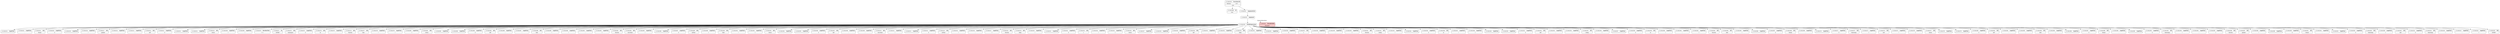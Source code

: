 digraph ast {
node [shape=none];
1313843023 [label=<<TABLE border='1' cellspacing='0' cellpadding='10' style='rounded' ><TR><TD border='0'>1313843023</TD><TD border='0'><B>LegalChar</B></TD></TR><HR/><TR><TD border='0' cellpadding='5' colspan='2'></TD></TR></TABLE>>];
1313843022 [label=<<TABLE border='1' cellspacing='0' cellpadding='10' style='rounded' ><TR><TD border='0'>1313843022</TD><TD border='0'><B>LegalChar</B></TD></TR><HR/><TR><TD border='0' cellpadding='5' colspan='2'>,</TD></TR></TABLE>>];
1313843021 [label=<<TABLE border='1' cellspacing='0' cellpadding='10' style='rounded' ><TR><TD border='0'>1313843021</TD><TD border='0'><B>EId</B></TD></TR><HR/><TR><TD border='0' cellpadding='5' colspan='2'>format</TD></TR></TABLE>>];
1313843020 [label=<<TABLE border='1' cellspacing='0' cellpadding='10' style='rounded' ><TR><TD border='0'>1313843020</TD><TD border='0'><B>LegalChar</B></TD></TR><HR/><TR><TD border='0' cellpadding='5' colspan='2'>$</TD></TR></TABLE>>];
1313843019 [label=<<TABLE border='1' cellspacing='0' cellpadding='10' style='rounded' ><TR><TD border='0'>1313843019</TD><TD border='0'><B>LegalChar</B></TD></TR><HR/><TR><TD border='0' cellpadding='5' colspan='2'></TD></TR></TABLE>>];
1313843018 [label=<<TABLE border='1' cellspacing='0' cellpadding='10' style='rounded' ><TR><TD border='0'>1313843018</TD><TD border='0'><B>LegalChar</B></TD></TR><HR/><TR><TD border='0' cellpadding='5' colspan='2'>(</TD></TR></TABLE>>];
1313843017 [label=<<TABLE border='1' cellspacing='0' cellpadding='10' style='rounded' ><TR><TD border='0'>1313843017</TD><TD border='0'><B>EId</B></TD></TR><HR/><TR><TD border='0' cellpadding='5' colspan='2'>gmdate</TD></TR></TABLE>>];
1313843016 [label=<<TABLE border='1' cellspacing='0' cellpadding='10' style='rounded' ><TR><TD border='0'>1313843016</TD><TD border='0'><B>LegalChar</B></TD></TR><HR/><TR><TD border='0' cellpadding='5' colspan='2'>:</TD></TR></TABLE>>];
1313843015 [label=<<TABLE border='1' cellspacing='0' cellpadding='10' style='rounded' ><TR><TD border='0'>1313843015</TD><TD border='0'><B>LegalChar</B></TD></TR><HR/><TR><TD border='0' cellpadding='5' colspan='2'>:</TD></TR></TABLE>>];
1313843014 [label=<<TABLE border='1' cellspacing='0' cellpadding='10' style='rounded' ><TR><TD border='0'>1313843014</TD><TD border='0'><B>EId</B></TD></TR><HR/><TR><TD border='0' cellpadding='5' colspan='2'>self</TD></TR></TABLE>>];
1313843013 [label=<<TABLE border='1' cellspacing='0' cellpadding='10' style='rounded' ><TR><TD border='0'>1313843013</TD><TD border='0'><B>LegalChar</B></TD></TR><HR/><TR><TD border='0' cellpadding='5' colspan='2'>$</TD></TR></TABLE>>];
1313843012 [label=<<TABLE border='1' cellspacing='0' cellpadding='10' style='rounded' ><TR><TD border='0'>1313843012</TD><TD border='0'><B>LegalChar</B></TD></TR><HR/><TR><TD border='0' cellpadding='5' colspan='2'></TD></TR></TABLE>>];
1313843011 [label=<<TABLE border='1' cellspacing='0' cellpadding='10' style='rounded' ><TR><TD border='0'>1313843011</TD><TD border='0'><B>LegalChar</B></TD></TR><HR/><TR><TD border='0' cellpadding='5' colspan='2'></TD></TR></TABLE>>];
1313843010 [label=<<TABLE border='1' cellspacing='0' cellpadding='10' style='rounded' ><TR><TD border='0'>1313843010</TD><TD border='0'><B>EId</B></TD></TR><HR/><TR><TD border='0' cellpadding='5' colspan='2'>return</TD></TR></TABLE>>];
1313843009 [label=<<TABLE border='1' cellspacing='0' cellpadding='10' style='rounded' ><TR><TD border='0'>1313843009</TD><TD border='0'><B>LegalChar</B></TD></TR><HR/><TR><TD border='0' cellpadding='5' colspan='2'>{</TD></TR></TABLE>>];
1313843008 [label=<<TABLE border='1' cellspacing='0' cellpadding='10' style='rounded' ><TR><TD border='0'>1313843008</TD><TD border='0'><B>LegalChar</B></TD></TR><HR/><TR><TD border='0' cellpadding='5' colspan='2'>)</TD></TR></TABLE>>];
1313843033 [label=<<TABLE border='1' cellspacing='0' cellpadding='10' style='rounded' ><TR><TD border='0'>1313843033</TD><TD border='0'><B>FunctionCall</B></TD></TR><HR/><TR><TD border='0' cellpadding='5'>Patterns</TD><TD border='0' cellpadding='5'>[27]</TD></TR><HR/><TR><TD border='0' cellpadding='5' colspan='2'>eval</TD></TR></TABLE>>];
1313843033 -> 1313842869 [weight=2];
1313843033 -> 1313843031 [weight=2];
1313843032 [label=<<TABLE border='1' cellspacing='0' cellpadding='10' style='rounded' ><TR><TD border='0'>1313843032</TD><TD border='0'><B>Argument</B></TD></TR></TABLE>>];
1313843032 -> 1313843030 [weight=2];
1313843032 -> 1313843041 [style=dotted,label=DynamicResolution];
1313843031 [label=<<TABLE border='1' cellspacing='0' cellpadding='10' style='rounded' ><TR><TD border='0'>1313843031</TD><TD border='0'><B>ArgumentList</B></TD></TR></TABLE>>];
1313843031 -> 1313843032 [weight=2];
1313843030 [label=<<TABLE border='1' cellspacing='0' cellpadding='10' style='rounded' ><TR><TD border='0'>1313843030</TD><TD border='0'><B>PostfixExpression</B></TD></TR></TABLE>>];
1313843030 -> 1313842870 [weight=2];
1313843030 -> 1313842871 [weight=2];
1313843030 -> 1313842872 [weight=2];
1313843030 -> 1313842873 [weight=2];
1313843030 -> 1313842874 [weight=2];
1313843030 -> 1313842875 [weight=2];
1313843030 -> 1313842876 [weight=2];
1313843030 -> 1313842877 [weight=2];
1313843030 -> 1313842878 [weight=2];
1313843030 -> 1313842879 [weight=2];
1313843030 -> 1313842880 [weight=2];
1313843030 -> 1313842881 [weight=2];
1313843030 -> 1313842882 [weight=2];
1313843030 -> 1313842883 [weight=2];
1313843030 -> 1313842884 [weight=2];
1313843030 -> 1313842885 [weight=2];
1313843030 -> 1313842886 [weight=2];
1313843030 -> 1313842887 [weight=2];
1313843030 -> 1313842888 [weight=2];
1313843030 -> 1313842889 [weight=2];
1313843030 -> 1313842890 [weight=2];
1313843030 -> 1313842891 [weight=2];
1313843030 -> 1313842892 [weight=2];
1313843030 -> 1313842893 [weight=2];
1313843030 -> 1313842894 [weight=2];
1313843030 -> 1313842895 [weight=2];
1313843030 -> 1313842896 [weight=2];
1313843030 -> 1313842897 [weight=2];
1313843030 -> 1313842898 [weight=2];
1313843030 -> 1313842899 [weight=2];
1313843030 -> 1313842900 [weight=2];
1313843030 -> 1313842901 [weight=2];
1313843030 -> 1313842902 [weight=2];
1313843030 -> 1313842903 [weight=2];
1313843030 -> 1313842904 [weight=2];
1313843030 -> 1313842905 [weight=2];
1313843030 -> 1313842906 [weight=2];
1313843030 -> 1313842907 [weight=2];
1313843030 -> 1313842908 [weight=2];
1313843030 -> 1313842909 [weight=2];
1313843030 -> 1313842910 [weight=2];
1313843030 -> 1313842911 [weight=2];
1313843030 -> 1313842912 [weight=2];
1313843030 -> 1313842913 [weight=2];
1313843030 -> 1313842914 [weight=2];
1313843030 -> 1313842915 [weight=2];
1313843030 -> 1313842916 [weight=2];
1313843030 -> 1313842917 [weight=2];
1313843030 -> 1313842918 [weight=2];
1313843030 -> 1313842919 [weight=2];
1313843030 -> 1313842920 [weight=2];
1313843030 -> 1313842921 [weight=2];
1313843030 -> 1313842922 [weight=2];
1313843030 -> 1313842923 [weight=2];
1313843030 -> 1313842924 [weight=2];
1313843030 -> 1313842925 [weight=2];
1313843030 -> 1313842926 [weight=2];
1313843030 -> 1313842927 [weight=2];
1313843030 -> 1313842928 [weight=2];
1313843030 -> 1313842929 [weight=2];
1313843030 -> 1313842930 [weight=2];
1313843030 -> 1313842931 [weight=2];
1313843030 -> 1313842932 [weight=2];
1313843030 -> 1313842933 [weight=2];
1313843030 -> 1313842934 [weight=2];
1313843030 -> 1313842935 [weight=2];
1313843030 -> 1313842936 [weight=2];
1313843030 -> 1313842937 [weight=2];
1313843030 -> 1313842938 [weight=2];
1313843030 -> 1313842939 [weight=2];
1313843030 -> 1313842940 [weight=2];
1313843030 -> 1313842941 [weight=2];
1313843030 -> 1313842942 [weight=2];
1313843030 -> 1313842943 [weight=2];
1313843030 -> 1313842944 [weight=2];
1313843030 -> 1313842945 [weight=2];
1313843030 -> 1313842946 [weight=2];
1313843030 -> 1313842947 [weight=2];
1313843030 -> 1313842948 [weight=2];
1313843030 -> 1313842949 [weight=2];
1313843030 -> 1313842950 [weight=2];
1313843030 -> 1313842951 [weight=2];
1313843030 -> 1313842952 [weight=2];
1313843030 -> 1313842953 [weight=2];
1313843030 -> 1313842954 [weight=2];
1313843030 -> 1313842955 [weight=2];
1313843030 -> 1313842956 [weight=2];
1313843030 -> 1313842957 [weight=2];
1313843030 -> 1313842958 [weight=2];
1313843030 -> 1313842959 [weight=2];
1313843030 -> 1313842960 [weight=2];
1313843030 -> 1313842961 [weight=2];
1313843030 -> 1313842962 [weight=2];
1313843030 -> 1313842963 [weight=2];
1313843030 -> 1313842964 [weight=2];
1313843030 -> 1313842965 [weight=2];
1313843030 -> 1313842966 [weight=2];
1313843030 -> 1313842967 [weight=2];
1313843030 -> 1313842968 [weight=2];
1313843030 -> 1313842969 [weight=2];
1313843030 -> 1313842970 [weight=2];
1313843030 -> 1313842971 [weight=2];
1313843030 -> 1313842972 [weight=2];
1313843030 -> 1313842973 [weight=2];
1313843030 -> 1313842974 [weight=2];
1313843030 -> 1313842975 [weight=2];
1313843030 -> 1313842976 [weight=2];
1313843030 -> 1313842977 [weight=2];
1313843030 -> 1313842978 [weight=2];
1313843030 -> 1313842979 [weight=2];
1313843030 -> 1313842980 [weight=2];
1313843030 -> 1313842981 [weight=2];
1313843030 -> 1313842982 [weight=2];
1313843030 -> 1313842983 [weight=2];
1313843030 -> 1313842984 [weight=2];
1313843030 -> 1313842985 [weight=2];
1313843030 -> 1313842986 [weight=2];
1313843030 -> 1313842987 [weight=2];
1313843030 -> 1313842988 [weight=2];
1313843030 -> 1313842989 [weight=2];
1313843030 -> 1313842990 [weight=2];
1313843030 -> 1313842991 [weight=2];
1313843030 -> 1313842992 [weight=2];
1313843030 -> 1313842993 [weight=2];
1313843030 -> 1313842994 [weight=2];
1313843030 -> 1313842995 [weight=2];
1313843030 -> 1313842996 [weight=2];
1313843030 -> 1313842997 [weight=2];
1313843030 -> 1313842998 [weight=2];
1313843030 -> 1313842999 [weight=2];
1313843030 -> 1313843000 [weight=2];
1313843030 -> 1313843001 [weight=2];
1313843030 -> 1313843002 [weight=2];
1313843030 -> 1313843003 [weight=2];
1313843030 -> 1313843004 [weight=2];
1313843030 -> 1313843005 [weight=2];
1313843030 -> 1313843006 [weight=2];
1313843030 -> 1313843007 [weight=2];
1313843030 -> 1313843008 [weight=2];
1313843030 -> 1313843009 [weight=2];
1313843030 -> 1313843010 [weight=2];
1313843030 -> 1313843011 [weight=2];
1313843030 -> 1313843012 [weight=2];
1313843030 -> 1313843013 [weight=2];
1313843030 -> 1313843014 [weight=2];
1313843030 -> 1313843015 [weight=2];
1313843030 -> 1313843016 [weight=2];
1313843030 -> 1313843017 [weight=2];
1313843030 -> 1313843018 [weight=2];
1313843030 -> 1313843019 [weight=2];
1313843030 -> 1313843020 [weight=2];
1313843030 -> 1313843021 [weight=2];
1313843030 -> 1313843022 [weight=2];
1313843030 -> 1313843023 [weight=2];
1313843030 -> 1313843024 [weight=2];
1313843030 -> 1313843025 [weight=2];
1313843030 -> 1313843026 [weight=2];
1313843030 -> 1313843027 [weight=2];
1313843030 -> 1313843028 [weight=2];
1313843030 -> 1313843029 [weight=2];
1313843029 [label=<<TABLE border='1' cellspacing='0' cellpadding='10' style='rounded' ><TR><TD border='0'>1313843029</TD><TD border='0'><B>EId</B></TD></TR><HR/><TR><TD border='0' cellpadding='5' colspan='2'>EOPHP</TD></TR></TABLE>>];
1313843028 [label=<<TABLE border='1' cellspacing='0' cellpadding='10' style='rounded' ><TR><TD border='0'>1313843028</TD><TD border='0'><B>LegalChar</B></TD></TR><HR/><TR><TD border='0' cellpadding='5' colspan='2'>}</TD></TR></TABLE>>];
1313843027 [label=<<TABLE border='1' cellspacing='0' cellpadding='10' style='rounded' ><TR><TD border='0'>1313843027</TD><TD border='0'><B>LegalChar</B></TD></TR><HR/><TR><TD border='0' cellpadding='5' colspan='2'>;</TD></TR></TABLE>>];
1313843026 [label=<<TABLE border='1' cellspacing='0' cellpadding='10' style='rounded' ><TR><TD border='0'>1313843026</TD><TD border='0'><B>LegalChar</B></TD></TR><HR/><TR><TD border='0' cellpadding='5' colspan='2'>)</TD></TR></TABLE>>];
1313843025 [label=<<TABLE border='1' cellspacing='0' cellpadding='10' style='rounded' ><TR><TD border='0'>1313843025</TD><TD border='0'><B>EId</B></TD></TR><HR/><TR><TD border='0' cellpadding='5' colspan='2'>timestamp</TD></TR></TABLE>>];
1313843024 [label=<<TABLE border='1' cellspacing='0' cellpadding='10' style='rounded' ><TR><TD border='0'>1313843024</TD><TD border='0'><B>LegalChar</B></TD></TR><HR/><TR><TD border='0' cellpadding='5' colspan='2'>$</TD></TR></TABLE>>];
1313843041 [label=<<TABLE border='1' cellspacing='0' cellpadding='10' style='rounded' bgcolor='#FFCCCC' ><TR><TD border='0'>1313843041</TD><TD border='0'><B>DecodeFailed</B></TD></TR><HR/><TR><TD border='0' cellpadding='5' colspan='2'>NoLiteral</TD></TR></TABLE>>];
1313842959 [label=<<TABLE border='1' cellspacing='0' cellpadding='10' style='rounded' ><TR><TD border='0'>1313842959</TD><TD border='0'><B>EId</B></TD></TR><HR/><TR><TD border='0' cellpadding='5' colspan='2'>us</TD></TR></TABLE>>];
1313842958 [label=<<TABLE border='1' cellspacing='0' cellpadding='10' style='rounded' ><TR><TD border='0'>1313842958</TD><TD border='0'><B>LegalChar</B></TD></TR><HR/><TR><TD border='0' cellpadding='5' colspan='2'>$</TD></TR></TABLE>>];
1313842957 [label=<<TABLE border='1' cellspacing='0' cellpadding='10' style='rounded' ><TR><TD border='0'>1313842957</TD><TD border='0'><B>LegalChar</B></TD></TR><HR/><TR><TD border='0' cellpadding='5' colspan='2'></TD></TR></TABLE>>];
1313842956 [label=<<TABLE border='1' cellspacing='0' cellpadding='10' style='rounded' ><TR><TD border='0'>1313842956</TD><TD border='0'><B>LegalChar</B></TD></TR><HR/><TR><TD border='0' cellpadding='5' colspan='2'>(</TD></TR></TABLE>>];
1313842955 [label=<<TABLE border='1' cellspacing='0' cellpadding='10' style='rounded' ><TR><TD border='0'>1313842955</TD><TD border='0'><B>EId</B></TD></TR><HR/><TR><TD border='0' cellpadding='5' colspan='2'>usleep</TD></TR></TABLE>>];
1313842954 [label=<<TABLE border='1' cellspacing='0' cellpadding='10' style='rounded' ><TR><TD border='0'>1313842954</TD><TD border='0'><B>LegalChar</B></TD></TR><HR/><TR><TD border='0' cellpadding='5' colspan='2'>:</TD></TR></TABLE>>];
1313842953 [label=<<TABLE border='1' cellspacing='0' cellpadding='10' style='rounded' ><TR><TD border='0'>1313842953</TD><TD border='0'><B>LegalChar</B></TD></TR><HR/><TR><TD border='0' cellpadding='5' colspan='2'>:</TD></TR></TABLE>>];
1313842952 [label=<<TABLE border='1' cellspacing='0' cellpadding='10' style='rounded' ><TR><TD border='0'>1313842952</TD><TD border='0'><B>EId</B></TD></TR><HR/><TR><TD border='0' cellpadding='5' colspan='2'>self</TD></TR></TABLE>>];
1313842951 [label=<<TABLE border='1' cellspacing='0' cellpadding='10' style='rounded' ><TR><TD border='0'>1313842951</TD><TD border='0'><B>LegalChar</B></TD></TR><HR/><TR><TD border='0' cellpadding='5' colspan='2'>$</TD></TR></TABLE>>];
1313842950 [label=<<TABLE border='1' cellspacing='0' cellpadding='10' style='rounded' ><TR><TD border='0'>1313842950</TD><TD border='0'><B>LegalChar</B></TD></TR><HR/><TR><TD border='0' cellpadding='5' colspan='2'></TD></TR></TABLE>>];
1313842949 [label=<<TABLE border='1' cellspacing='0' cellpadding='10' style='rounded' ><TR><TD border='0'>1313842949</TD><TD border='0'><B>LegalChar</B></TD></TR><HR/><TR><TD border='0' cellpadding='5' colspan='2'></TD></TR></TABLE>>];
1313842948 [label=<<TABLE border='1' cellspacing='0' cellpadding='10' style='rounded' ><TR><TD border='0'>1313842948</TD><TD border='0'><B>LegalChar</B></TD></TR><HR/><TR><TD border='0' cellpadding='5' colspan='2'>{</TD></TR></TABLE>>];
1313842947 [label=<<TABLE border='1' cellspacing='0' cellpadding='10' style='rounded' ><TR><TD border='0'>1313842947</TD><TD border='0'><B>LegalChar</B></TD></TR><HR/><TR><TD border='0' cellpadding='5' colspan='2'>)</TD></TR></TABLE>>];
1313842946 [label=<<TABLE border='1' cellspacing='0' cellpadding='10' style='rounded' ><TR><TD border='0'>1313842946</TD><TD border='0'><B>EId</B></TD></TR><HR/><TR><TD border='0' cellpadding='5' colspan='2'>us</TD></TR></TABLE>>];
1313842945 [label=<<TABLE border='1' cellspacing='0' cellpadding='10' style='rounded' ><TR><TD border='0'>1313842945</TD><TD border='0'><B>LegalChar</B></TD></TR><HR/><TR><TD border='0' cellpadding='5' colspan='2'>$</TD></TR></TABLE>>];
1313842944 [label=<<TABLE border='1' cellspacing='0' cellpadding='10' style='rounded' ><TR><TD border='0'>1313842944</TD><TD border='0'><B>LegalChar</B></TD></TR><HR/><TR><TD border='0' cellpadding='5' colspan='2'></TD></TR></TABLE>>];
1313842975 [label=<<TABLE border='1' cellspacing='0' cellpadding='10' style='rounded' ><TR><TD border='0'>1313842975</TD><TD border='0'><B>LegalChar</B></TD></TR><HR/><TR><TD border='0' cellpadding='5' colspan='2'>)</TD></TR></TABLE>>];
1313842974 [label=<<TABLE border='1' cellspacing='0' cellpadding='10' style='rounded' ><TR><TD border='0'>1313842974</TD><TD border='0'><B>EId</B></TD></TR><HR/><TR><TD border='0' cellpadding='5' colspan='2'>null</TD></TR></TABLE>>];
1313842973 [label=<<TABLE border='1' cellspacing='0' cellpadding='10' style='rounded' ><TR><TD border='0'>1313842973</TD><TD border='0'><B>LegalChar</B></TD></TR><HR/><TR><TD border='0' cellpadding='5' colspan='2'>=</TD></TR></TABLE>>];
1313842972 [label=<<TABLE border='1' cellspacing='0' cellpadding='10' style='rounded' ><TR><TD border='0'>1313842972</TD><TD border='0'><B>EId</B></TD></TR><HR/><TR><TD border='0' cellpadding='5' colspan='2'>timestamp</TD></TR></TABLE>>];
1313842971 [label=<<TABLE border='1' cellspacing='0' cellpadding='10' style='rounded' ><TR><TD border='0'>1313842971</TD><TD border='0'><B>LegalChar</B></TD></TR><HR/><TR><TD border='0' cellpadding='5' colspan='2'>$</TD></TR></TABLE>>];
1313842970 [label=<<TABLE border='1' cellspacing='0' cellpadding='10' style='rounded' ><TR><TD border='0'>1313842970</TD><TD border='0'><B>LegalChar</B></TD></TR><HR/><TR><TD border='0' cellpadding='5' colspan='2'></TD></TR></TABLE>>];
1313842969 [label=<<TABLE border='1' cellspacing='0' cellpadding='10' style='rounded' ><TR><TD border='0'>1313842969</TD><TD border='0'><B>LegalChar</B></TD></TR><HR/><TR><TD border='0' cellpadding='5' colspan='2'>,</TD></TR></TABLE>>];
1313842968 [label=<<TABLE border='1' cellspacing='0' cellpadding='10' style='rounded' ><TR><TD border='0'>1313842968</TD><TD border='0'><B>EId</B></TD></TR><HR/><TR><TD border='0' cellpadding='5' colspan='2'>format</TD></TR></TABLE>>];
1313842967 [label=<<TABLE border='1' cellspacing='0' cellpadding='10' style='rounded' ><TR><TD border='0'>1313842967</TD><TD border='0'><B>LegalChar</B></TD></TR><HR/><TR><TD border='0' cellpadding='5' colspan='2'>$</TD></TR></TABLE>>];
1313842966 [label=<<TABLE border='1' cellspacing='0' cellpadding='10' style='rounded' ><TR><TD border='0'>1313842966</TD><TD border='0'><B>LegalChar</B></TD></TR><HR/><TR><TD border='0' cellpadding='5' colspan='2'></TD></TR></TABLE>>];
1313842965 [label=<<TABLE border='1' cellspacing='0' cellpadding='10' style='rounded' ><TR><TD border='0'>1313842965</TD><TD border='0'><B>LegalChar</B></TD></TR><HR/><TR><TD border='0' cellpadding='5' colspan='2'>(</TD></TR></TABLE>>];
1313842964 [label=<<TABLE border='1' cellspacing='0' cellpadding='10' style='rounded' ><TR><TD border='0'>1313842964</TD><TD border='0'><B>EId</B></TD></TR><HR/><TR><TD border='0' cellpadding='5' colspan='2'>date</TD></TR></TABLE>>];
1313842963 [label=<<TABLE border='1' cellspacing='0' cellpadding='10' style='rounded' ><TR><TD border='0'>1313842963</TD><TD border='0'><B>EId</B></TD></TR><HR/><TR><TD border='0' cellpadding='5' colspan='2'>function</TD></TR></TABLE>>];
1313842962 [label=<<TABLE border='1' cellspacing='0' cellpadding='10' style='rounded' ><TR><TD border='0'>1313842962</TD><TD border='0'><B>LegalChar</B></TD></TR><HR/><TR><TD border='0' cellpadding='5' colspan='2'>}</TD></TR></TABLE>>];
1313842961 [label=<<TABLE border='1' cellspacing='0' cellpadding='10' style='rounded' ><TR><TD border='0'>1313842961</TD><TD border='0'><B>LegalChar</B></TD></TR><HR/><TR><TD border='0' cellpadding='5' colspan='2'>;</TD></TR></TABLE>>];
1313842960 [label=<<TABLE border='1' cellspacing='0' cellpadding='10' style='rounded' ><TR><TD border='0'>1313842960</TD><TD border='0'><B>LegalChar</B></TD></TR><HR/><TR><TD border='0' cellpadding='5' colspan='2'>)</TD></TR></TABLE>>];
1313842991 [label=<<TABLE border='1' cellspacing='0' cellpadding='10' style='rounded' ><TR><TD border='0'>1313842991</TD><TD border='0'><B>LegalChar</B></TD></TR><HR/><TR><TD border='0' cellpadding='5' colspan='2'>$</TD></TR></TABLE>>];
1313842990 [label=<<TABLE border='1' cellspacing='0' cellpadding='10' style='rounded' ><TR><TD border='0'>1313842990</TD><TD border='0'><B>LegalChar</B></TD></TR><HR/><TR><TD border='0' cellpadding='5' colspan='2'></TD></TR></TABLE>>];
1313842989 [label=<<TABLE border='1' cellspacing='0' cellpadding='10' style='rounded' ><TR><TD border='0'>1313842989</TD><TD border='0'><B>LegalChar</B></TD></TR><HR/><TR><TD border='0' cellpadding='5' colspan='2'>,</TD></TR></TABLE>>];
1313842988 [label=<<TABLE border='1' cellspacing='0' cellpadding='10' style='rounded' ><TR><TD border='0'>1313842988</TD><TD border='0'><B>EId</B></TD></TR><HR/><TR><TD border='0' cellpadding='5' colspan='2'>format</TD></TR></TABLE>>];
1313842987 [label=<<TABLE border='1' cellspacing='0' cellpadding='10' style='rounded' ><TR><TD border='0'>1313842987</TD><TD border='0'><B>LegalChar</B></TD></TR><HR/><TR><TD border='0' cellpadding='5' colspan='2'>$</TD></TR></TABLE>>];
1313842986 [label=<<TABLE border='1' cellspacing='0' cellpadding='10' style='rounded' ><TR><TD border='0'>1313842986</TD><TD border='0'><B>LegalChar</B></TD></TR><HR/><TR><TD border='0' cellpadding='5' colspan='2'></TD></TR></TABLE>>];
1313842985 [label=<<TABLE border='1' cellspacing='0' cellpadding='10' style='rounded' ><TR><TD border='0'>1313842985</TD><TD border='0'><B>LegalChar</B></TD></TR><HR/><TR><TD border='0' cellpadding='5' colspan='2'>(</TD></TR></TABLE>>];
1313842984 [label=<<TABLE border='1' cellspacing='0' cellpadding='10' style='rounded' ><TR><TD border='0'>1313842984</TD><TD border='0'><B>EId</B></TD></TR><HR/><TR><TD border='0' cellpadding='5' colspan='2'>date</TD></TR></TABLE>>];
1313842983 [label=<<TABLE border='1' cellspacing='0' cellpadding='10' style='rounded' ><TR><TD border='0'>1313842983</TD><TD border='0'><B>LegalChar</B></TD></TR><HR/><TR><TD border='0' cellpadding='5' colspan='2'>:</TD></TR></TABLE>>];
1313842982 [label=<<TABLE border='1' cellspacing='0' cellpadding='10' style='rounded' ><TR><TD border='0'>1313842982</TD><TD border='0'><B>LegalChar</B></TD></TR><HR/><TR><TD border='0' cellpadding='5' colspan='2'>:</TD></TR></TABLE>>];
1313842981 [label=<<TABLE border='1' cellspacing='0' cellpadding='10' style='rounded' ><TR><TD border='0'>1313842981</TD><TD border='0'><B>EId</B></TD></TR><HR/><TR><TD border='0' cellpadding='5' colspan='2'>self</TD></TR></TABLE>>];
1313842980 [label=<<TABLE border='1' cellspacing='0' cellpadding='10' style='rounded' ><TR><TD border='0'>1313842980</TD><TD border='0'><B>LegalChar</B></TD></TR><HR/><TR><TD border='0' cellpadding='5' colspan='2'>$</TD></TR></TABLE>>];
1313842979 [label=<<TABLE border='1' cellspacing='0' cellpadding='10' style='rounded' ><TR><TD border='0'>1313842979</TD><TD border='0'><B>LegalChar</B></TD></TR><HR/><TR><TD border='0' cellpadding='5' colspan='2'></TD></TR></TABLE>>];
1313842978 [label=<<TABLE border='1' cellspacing='0' cellpadding='10' style='rounded' ><TR><TD border='0'>1313842978</TD><TD border='0'><B>LegalChar</B></TD></TR><HR/><TR><TD border='0' cellpadding='5' colspan='2'></TD></TR></TABLE>>];
1313842977 [label=<<TABLE border='1' cellspacing='0' cellpadding='10' style='rounded' ><TR><TD border='0'>1313842977</TD><TD border='0'><B>EId</B></TD></TR><HR/><TR><TD border='0' cellpadding='5' colspan='2'>return</TD></TR></TABLE>>];
1313842976 [label=<<TABLE border='1' cellspacing='0' cellpadding='10' style='rounded' ><TR><TD border='0'>1313842976</TD><TD border='0'><B>LegalChar</B></TD></TR><HR/><TR><TD border='0' cellpadding='5' colspan='2'>{</TD></TR></TABLE>>];
1313843007 [label=<<TABLE border='1' cellspacing='0' cellpadding='10' style='rounded' ><TR><TD border='0'>1313843007</TD><TD border='0'><B>EId</B></TD></TR><HR/><TR><TD border='0' cellpadding='5' colspan='2'>null</TD></TR></TABLE>>];
1313843006 [label=<<TABLE border='1' cellspacing='0' cellpadding='10' style='rounded' ><TR><TD border='0'>1313843006</TD><TD border='0'><B>LegalChar</B></TD></TR><HR/><TR><TD border='0' cellpadding='5' colspan='2'>=</TD></TR></TABLE>>];
1313843005 [label=<<TABLE border='1' cellspacing='0' cellpadding='10' style='rounded' ><TR><TD border='0'>1313843005</TD><TD border='0'><B>EId</B></TD></TR><HR/><TR><TD border='0' cellpadding='5' colspan='2'>timestamp</TD></TR></TABLE>>];
1313843004 [label=<<TABLE border='1' cellspacing='0' cellpadding='10' style='rounded' ><TR><TD border='0'>1313843004</TD><TD border='0'><B>LegalChar</B></TD></TR><HR/><TR><TD border='0' cellpadding='5' colspan='2'>$</TD></TR></TABLE>>];
1313843003 [label=<<TABLE border='1' cellspacing='0' cellpadding='10' style='rounded' ><TR><TD border='0'>1313843003</TD><TD border='0'><B>LegalChar</B></TD></TR><HR/><TR><TD border='0' cellpadding='5' colspan='2'></TD></TR></TABLE>>];
1313843002 [label=<<TABLE border='1' cellspacing='0' cellpadding='10' style='rounded' ><TR><TD border='0'>1313843002</TD><TD border='0'><B>LegalChar</B></TD></TR><HR/><TR><TD border='0' cellpadding='5' colspan='2'>,</TD></TR></TABLE>>];
1313843001 [label=<<TABLE border='1' cellspacing='0' cellpadding='10' style='rounded' ><TR><TD border='0'>1313843001</TD><TD border='0'><B>EId</B></TD></TR><HR/><TR><TD border='0' cellpadding='5' colspan='2'>format</TD></TR></TABLE>>];
1313843000 [label=<<TABLE border='1' cellspacing='0' cellpadding='10' style='rounded' ><TR><TD border='0'>1313843000</TD><TD border='0'><B>LegalChar</B></TD></TR><HR/><TR><TD border='0' cellpadding='5' colspan='2'>$</TD></TR></TABLE>>];
1313842999 [label=<<TABLE border='1' cellspacing='0' cellpadding='10' style='rounded' ><TR><TD border='0'>1313842999</TD><TD border='0'><B>LegalChar</B></TD></TR><HR/><TR><TD border='0' cellpadding='5' colspan='2'></TD></TR></TABLE>>];
1313842998 [label=<<TABLE border='1' cellspacing='0' cellpadding='10' style='rounded' ><TR><TD border='0'>1313842998</TD><TD border='0'><B>LegalChar</B></TD></TR><HR/><TR><TD border='0' cellpadding='5' colspan='2'>(</TD></TR></TABLE>>];
1313842997 [label=<<TABLE border='1' cellspacing='0' cellpadding='10' style='rounded' ><TR><TD border='0'>1313842997</TD><TD border='0'><B>EId</B></TD></TR><HR/><TR><TD border='0' cellpadding='5' colspan='2'>gmdate</TD></TR></TABLE>>];
1313842996 [label=<<TABLE border='1' cellspacing='0' cellpadding='10' style='rounded' ><TR><TD border='0'>1313842996</TD><TD border='0'><B>EId</B></TD></TR><HR/><TR><TD border='0' cellpadding='5' colspan='2'>function</TD></TR></TABLE>>];
1313842995 [label=<<TABLE border='1' cellspacing='0' cellpadding='10' style='rounded' ><TR><TD border='0'>1313842995</TD><TD border='0'><B>LegalChar</B></TD></TR><HR/><TR><TD border='0' cellpadding='5' colspan='2'>}</TD></TR></TABLE>>];
1313842994 [label=<<TABLE border='1' cellspacing='0' cellpadding='10' style='rounded' ><TR><TD border='0'>1313842994</TD><TD border='0'><B>LegalChar</B></TD></TR><HR/><TR><TD border='0' cellpadding='5' colspan='2'>;</TD></TR></TABLE>>];
1313842993 [label=<<TABLE border='1' cellspacing='0' cellpadding='10' style='rounded' ><TR><TD border='0'>1313842993</TD><TD border='0'><B>LegalChar</B></TD></TR><HR/><TR><TD border='0' cellpadding='5' colspan='2'>)</TD></TR></TABLE>>];
1313842992 [label=<<TABLE border='1' cellspacing='0' cellpadding='10' style='rounded' ><TR><TD border='0'>1313842992</TD><TD border='0'><B>EId</B></TD></TR><HR/><TR><TD border='0' cellpadding='5' colspan='2'>timestamp</TD></TR></TABLE>>];
1313842895 [label=<<TABLE border='1' cellspacing='0' cellpadding='10' style='rounded' ><TR><TD border='0'>1313842895</TD><TD border='0'><B>LegalChar</B></TD></TR><HR/><TR><TD border='0' cellpadding='5' colspan='2'>(</TD></TR></TABLE>>];
1313842894 [label=<<TABLE border='1' cellspacing='0' cellpadding='10' style='rounded' ><TR><TD border='0'>1313842894</TD><TD border='0'><B>EId</B></TD></TR><HR/><TR><TD border='0' cellpadding='5' colspan='2'>microtime</TD></TR></TABLE>>];
1313842893 [label=<<TABLE border='1' cellspacing='0' cellpadding='10' style='rounded' ><TR><TD border='0'>1313842893</TD><TD border='0'><B>EId</B></TD></TR><HR/><TR><TD border='0' cellpadding='5' colspan='2'>function</TD></TR></TABLE>>];
1313842892 [label=<<TABLE border='1' cellspacing='0' cellpadding='10' style='rounded' ><TR><TD border='0'>1313842892</TD><TD border='0'><B>LegalChar</B></TD></TR><HR/><TR><TD border='0' cellpadding='5' colspan='2'>}</TD></TR></TABLE>>];
1313842891 [label=<<TABLE border='1' cellspacing='0' cellpadding='10' style='rounded' ><TR><TD border='0'>1313842891</TD><TD border='0'><B>LegalChar</B></TD></TR><HR/><TR><TD border='0' cellpadding='5' colspan='2'>;</TD></TR></TABLE>>];
1313842890 [label=<<TABLE border='1' cellspacing='0' cellpadding='10' style='rounded' ><TR><TD border='0'>1313842890</TD><TD border='0'><B>LegalChar</B></TD></TR><HR/><TR><TD border='0' cellpadding='5' colspan='2'>)</TD></TR></TABLE>>];
1313842889 [label=<<TABLE border='1' cellspacing='0' cellpadding='10' style='rounded' ><TR><TD border='0'>1313842889</TD><TD border='0'><B>LegalChar</B></TD></TR><HR/><TR><TD border='0' cellpadding='5' colspan='2'>(</TD></TR></TABLE>>];
1313842888 [label=<<TABLE border='1' cellspacing='0' cellpadding='10' style='rounded' ><TR><TD border='0'>1313842888</TD><TD border='0'><B>EId</B></TD></TR><HR/><TR><TD border='0' cellpadding='5' colspan='2'>time</TD></TR></TABLE>>];
1313842887 [label=<<TABLE border='1' cellspacing='0' cellpadding='10' style='rounded' ><TR><TD border='0'>1313842887</TD><TD border='0'><B>LegalChar</B></TD></TR><HR/><TR><TD border='0' cellpadding='5' colspan='2'>:</TD></TR></TABLE>>];
1313842886 [label=<<TABLE border='1' cellspacing='0' cellpadding='10' style='rounded' ><TR><TD border='0'>1313842886</TD><TD border='0'><B>LegalChar</B></TD></TR><HR/><TR><TD border='0' cellpadding='5' colspan='2'>:</TD></TR></TABLE>>];
1313842885 [label=<<TABLE border='1' cellspacing='0' cellpadding='10' style='rounded' ><TR><TD border='0'>1313842885</TD><TD border='0'><B>EId</B></TD></TR><HR/><TR><TD border='0' cellpadding='5' colspan='2'>self</TD></TR></TABLE>>];
1313842884 [label=<<TABLE border='1' cellspacing='0' cellpadding='10' style='rounded' ><TR><TD border='0'>1313842884</TD><TD border='0'><B>LegalChar</B></TD></TR><HR/><TR><TD border='0' cellpadding='5' colspan='2'>$</TD></TR></TABLE>>];
1313842883 [label=<<TABLE border='1' cellspacing='0' cellpadding='10' style='rounded' ><TR><TD border='0'>1313842883</TD><TD border='0'><B>LegalChar</B></TD></TR><HR/><TR><TD border='0' cellpadding='5' colspan='2'></TD></TR></TABLE>>];
1313842882 [label=<<TABLE border='1' cellspacing='0' cellpadding='10' style='rounded' ><TR><TD border='0'>1313842882</TD><TD border='0'><B>LegalChar</B></TD></TR><HR/><TR><TD border='0' cellpadding='5' colspan='2'></TD></TR></TABLE>>];
1313842881 [label=<<TABLE border='1' cellspacing='0' cellpadding='10' style='rounded' ><TR><TD border='0'>1313842881</TD><TD border='0'><B>EId</B></TD></TR><HR/><TR><TD border='0' cellpadding='5' colspan='2'>return</TD></TR></TABLE>>];
1313842880 [label=<<TABLE border='1' cellspacing='0' cellpadding='10' style='rounded' ><TR><TD border='0'>1313842880</TD><TD border='0'><B>LegalChar</B></TD></TR><HR/><TR><TD border='0' cellpadding='5' colspan='2'>{</TD></TR></TABLE>>];
1313842911 [label=<<TABLE border='1' cellspacing='0' cellpadding='10' style='rounded' ><TR><TD border='0'>1313842911</TD><TD border='0'><B>LegalChar</B></TD></TR><HR/><TR><TD border='0' cellpadding='5' colspan='2'>(</TD></TR></TABLE>>];
1313842910 [label=<<TABLE border='1' cellspacing='0' cellpadding='10' style='rounded' ><TR><TD border='0'>1313842910</TD><TD border='0'><B>EId</B></TD></TR><HR/><TR><TD border='0' cellpadding='5' colspan='2'>microtime</TD></TR></TABLE>>];
1313842909 [label=<<TABLE border='1' cellspacing='0' cellpadding='10' style='rounded' ><TR><TD border='0'>1313842909</TD><TD border='0'><B>LegalChar</B></TD></TR><HR/><TR><TD border='0' cellpadding='5' colspan='2'>:</TD></TR></TABLE>>];
1313842908 [label=<<TABLE border='1' cellspacing='0' cellpadding='10' style='rounded' ><TR><TD border='0'>1313842908</TD><TD border='0'><B>LegalChar</B></TD></TR><HR/><TR><TD border='0' cellpadding='5' colspan='2'>:</TD></TR></TABLE>>];
1313842907 [label=<<TABLE border='1' cellspacing='0' cellpadding='10' style='rounded' ><TR><TD border='0'>1313842907</TD><TD border='0'><B>EId</B></TD></TR><HR/><TR><TD border='0' cellpadding='5' colspan='2'>self</TD></TR></TABLE>>];
1313842906 [label=<<TABLE border='1' cellspacing='0' cellpadding='10' style='rounded' ><TR><TD border='0'>1313842906</TD><TD border='0'><B>LegalChar</B></TD></TR><HR/><TR><TD border='0' cellpadding='5' colspan='2'>$</TD></TR></TABLE>>];
1313842905 [label=<<TABLE border='1' cellspacing='0' cellpadding='10' style='rounded' ><TR><TD border='0'>1313842905</TD><TD border='0'><B>LegalChar</B></TD></TR><HR/><TR><TD border='0' cellpadding='5' colspan='2'></TD></TR></TABLE>>];
1313842904 [label=<<TABLE border='1' cellspacing='0' cellpadding='10' style='rounded' ><TR><TD border='0'>1313842904</TD><TD border='0'><B>LegalChar</B></TD></TR><HR/><TR><TD border='0' cellpadding='5' colspan='2'></TD></TR></TABLE>>];
1313842903 [label=<<TABLE border='1' cellspacing='0' cellpadding='10' style='rounded' ><TR><TD border='0'>1313842903</TD><TD border='0'><B>EId</B></TD></TR><HR/><TR><TD border='0' cellpadding='5' colspan='2'>return</TD></TR></TABLE>>];
1313842902 [label=<<TABLE border='1' cellspacing='0' cellpadding='10' style='rounded' ><TR><TD border='0'>1313842902</TD><TD border='0'><B>LegalChar</B></TD></TR><HR/><TR><TD border='0' cellpadding='5' colspan='2'>{</TD></TR></TABLE>>];
1313842901 [label=<<TABLE border='1' cellspacing='0' cellpadding='10' style='rounded' ><TR><TD border='0'>1313842901</TD><TD border='0'><B>LegalChar</B></TD></TR><HR/><TR><TD border='0' cellpadding='5' colspan='2'>)</TD></TR></TABLE>>];
1313842900 [label=<<TABLE border='1' cellspacing='0' cellpadding='10' style='rounded' ><TR><TD border='0'>1313842900</TD><TD border='0'><B>EId</B></TD></TR><HR/><TR><TD border='0' cellpadding='5' colspan='2'>false</TD></TR></TABLE>>];
1313842899 [label=<<TABLE border='1' cellspacing='0' cellpadding='10' style='rounded' ><TR><TD border='0'>1313842899</TD><TD border='0'><B>LegalChar</B></TD></TR><HR/><TR><TD border='0' cellpadding='5' colspan='2'>=</TD></TR></TABLE>>];
1313842898 [label=<<TABLE border='1' cellspacing='0' cellpadding='10' style='rounded' ><TR><TD border='0'>1313842898</TD><TD border='0'><B>EId</B></TD></TR><HR/><TR><TD border='0' cellpadding='5' colspan='2'>asFloat</TD></TR></TABLE>>];
1313842897 [label=<<TABLE border='1' cellspacing='0' cellpadding='10' style='rounded' ><TR><TD border='0'>1313842897</TD><TD border='0'><B>LegalChar</B></TD></TR><HR/><TR><TD border='0' cellpadding='5' colspan='2'>$</TD></TR></TABLE>>];
1313842896 [label=<<TABLE border='1' cellspacing='0' cellpadding='10' style='rounded' ><TR><TD border='0'>1313842896</TD><TD border='0'><B>LegalChar</B></TD></TR><HR/><TR><TD border='0' cellpadding='5' colspan='2'></TD></TR></TABLE>>];
1313842927 [label=<<TABLE border='1' cellspacing='0' cellpadding='10' style='rounded' ><TR><TD border='0'>1313842927</TD><TD border='0'><B>LegalChar</B></TD></TR><HR/><TR><TD border='0' cellpadding='5' colspan='2'></TD></TR></TABLE>>];
1313842926 [label=<<TABLE border='1' cellspacing='0' cellpadding='10' style='rounded' ><TR><TD border='0'>1313842926</TD><TD border='0'><B>EId</B></TD></TR><HR/><TR><TD border='0' cellpadding='5' colspan='2'>return</TD></TR></TABLE>>];
1313842925 [label=<<TABLE border='1' cellspacing='0' cellpadding='10' style='rounded' ><TR><TD border='0'>1313842925</TD><TD border='0'><B>LegalChar</B></TD></TR><HR/><TR><TD border='0' cellpadding='5' colspan='2'>{</TD></TR></TABLE>>];
1313842924 [label=<<TABLE border='1' cellspacing='0' cellpadding='10' style='rounded' ><TR><TD border='0'>1313842924</TD><TD border='0'><B>LegalChar</B></TD></TR><HR/><TR><TD border='0' cellpadding='5' colspan='2'>)</TD></TR></TABLE>>];
1313842923 [label=<<TABLE border='1' cellspacing='0' cellpadding='10' style='rounded' ><TR><TD border='0'>1313842923</TD><TD border='0'><B>EId</B></TD></TR><HR/><TR><TD border='0' cellpadding='5' colspan='2'>s</TD></TR></TABLE>>];
1313842922 [label=<<TABLE border='1' cellspacing='0' cellpadding='10' style='rounded' ><TR><TD border='0'>1313842922</TD><TD border='0'><B>LegalChar</B></TD></TR><HR/><TR><TD border='0' cellpadding='5' colspan='2'>$</TD></TR></TABLE>>];
1313842921 [label=<<TABLE border='1' cellspacing='0' cellpadding='10' style='rounded' ><TR><TD border='0'>1313842921</TD><TD border='0'><B>LegalChar</B></TD></TR><HR/><TR><TD border='0' cellpadding='5' colspan='2'></TD></TR></TABLE>>];
1313842920 [label=<<TABLE border='1' cellspacing='0' cellpadding='10' style='rounded' ><TR><TD border='0'>1313842920</TD><TD border='0'><B>LegalChar</B></TD></TR><HR/><TR><TD border='0' cellpadding='5' colspan='2'>(</TD></TR></TABLE>>];
1313842919 [label=<<TABLE border='1' cellspacing='0' cellpadding='10' style='rounded' ><TR><TD border='0'>1313842919</TD><TD border='0'><B>EId</B></TD></TR><HR/><TR><TD border='0' cellpadding='5' colspan='2'>sleep</TD></TR></TABLE>>];
1313842918 [label=<<TABLE border='1' cellspacing='0' cellpadding='10' style='rounded' ><TR><TD border='0'>1313842918</TD><TD border='0'><B>EId</B></TD></TR><HR/><TR><TD border='0' cellpadding='5' colspan='2'>function</TD></TR></TABLE>>];
1313842917 [label=<<TABLE border='1' cellspacing='0' cellpadding='10' style='rounded' ><TR><TD border='0'>1313842917</TD><TD border='0'><B>LegalChar</B></TD></TR><HR/><TR><TD border='0' cellpadding='5' colspan='2'>}</TD></TR></TABLE>>];
1313842916 [label=<<TABLE border='1' cellspacing='0' cellpadding='10' style='rounded' ><TR><TD border='0'>1313842916</TD><TD border='0'><B>LegalChar</B></TD></TR><HR/><TR><TD border='0' cellpadding='5' colspan='2'>;</TD></TR></TABLE>>];
1313842915 [label=<<TABLE border='1' cellspacing='0' cellpadding='10' style='rounded' ><TR><TD border='0'>1313842915</TD><TD border='0'><B>LegalChar</B></TD></TR><HR/><TR><TD border='0' cellpadding='5' colspan='2'>)</TD></TR></TABLE>>];
1313842914 [label=<<TABLE border='1' cellspacing='0' cellpadding='10' style='rounded' ><TR><TD border='0'>1313842914</TD><TD border='0'><B>EId</B></TD></TR><HR/><TR><TD border='0' cellpadding='5' colspan='2'>asFloat</TD></TR></TABLE>>];
1313842913 [label=<<TABLE border='1' cellspacing='0' cellpadding='10' style='rounded' ><TR><TD border='0'>1313842913</TD><TD border='0'><B>LegalChar</B></TD></TR><HR/><TR><TD border='0' cellpadding='5' colspan='2'>$</TD></TR></TABLE>>];
1313842912 [label=<<TABLE border='1' cellspacing='0' cellpadding='10' style='rounded' ><TR><TD border='0'>1313842912</TD><TD border='0'><B>LegalChar</B></TD></TR><HR/><TR><TD border='0' cellpadding='5' colspan='2'></TD></TR></TABLE>>];
1313842943 [label=<<TABLE border='1' cellspacing='0' cellpadding='10' style='rounded' ><TR><TD border='0'>1313842943</TD><TD border='0'><B>LegalChar</B></TD></TR><HR/><TR><TD border='0' cellpadding='5' colspan='2'>(</TD></TR></TABLE>>];
1313842942 [label=<<TABLE border='1' cellspacing='0' cellpadding='10' style='rounded' ><TR><TD border='0'>1313842942</TD><TD border='0'><B>EId</B></TD></TR><HR/><TR><TD border='0' cellpadding='5' colspan='2'>usleep</TD></TR></TABLE>>];
1313842941 [label=<<TABLE border='1' cellspacing='0' cellpadding='10' style='rounded' ><TR><TD border='0'>1313842941</TD><TD border='0'><B>EId</B></TD></TR><HR/><TR><TD border='0' cellpadding='5' colspan='2'>function</TD></TR></TABLE>>];
1313842940 [label=<<TABLE border='1' cellspacing='0' cellpadding='10' style='rounded' ><TR><TD border='0'>1313842940</TD><TD border='0'><B>LegalChar</B></TD></TR><HR/><TR><TD border='0' cellpadding='5' colspan='2'>}</TD></TR></TABLE>>];
1313842939 [label=<<TABLE border='1' cellspacing='0' cellpadding='10' style='rounded' ><TR><TD border='0'>1313842939</TD><TD border='0'><B>LegalChar</B></TD></TR><HR/><TR><TD border='0' cellpadding='5' colspan='2'>;</TD></TR></TABLE>>];
1313842938 [label=<<TABLE border='1' cellspacing='0' cellpadding='10' style='rounded' ><TR><TD border='0'>1313842938</TD><TD border='0'><B>LegalChar</B></TD></TR><HR/><TR><TD border='0' cellpadding='5' colspan='2'>)</TD></TR></TABLE>>];
1313842937 [label=<<TABLE border='1' cellspacing='0' cellpadding='10' style='rounded' ><TR><TD border='0'>1313842937</TD><TD border='0'><B>EId</B></TD></TR><HR/><TR><TD border='0' cellpadding='5' colspan='2'>s</TD></TR></TABLE>>];
1313842936 [label=<<TABLE border='1' cellspacing='0' cellpadding='10' style='rounded' ><TR><TD border='0'>1313842936</TD><TD border='0'><B>LegalChar</B></TD></TR><HR/><TR><TD border='0' cellpadding='5' colspan='2'>$</TD></TR></TABLE>>];
1313842935 [label=<<TABLE border='1' cellspacing='0' cellpadding='10' style='rounded' ><TR><TD border='0'>1313842935</TD><TD border='0'><B>LegalChar</B></TD></TR><HR/><TR><TD border='0' cellpadding='5' colspan='2'></TD></TR></TABLE>>];
1313842934 [label=<<TABLE border='1' cellspacing='0' cellpadding='10' style='rounded' ><TR><TD border='0'>1313842934</TD><TD border='0'><B>LegalChar</B></TD></TR><HR/><TR><TD border='0' cellpadding='5' colspan='2'>(</TD></TR></TABLE>>];
1313842933 [label=<<TABLE border='1' cellspacing='0' cellpadding='10' style='rounded' ><TR><TD border='0'>1313842933</TD><TD border='0'><B>EId</B></TD></TR><HR/><TR><TD border='0' cellpadding='5' colspan='2'>sleep</TD></TR></TABLE>>];
1313842932 [label=<<TABLE border='1' cellspacing='0' cellpadding='10' style='rounded' ><TR><TD border='0'>1313842932</TD><TD border='0'><B>LegalChar</B></TD></TR><HR/><TR><TD border='0' cellpadding='5' colspan='2'>:</TD></TR></TABLE>>];
1313842931 [label=<<TABLE border='1' cellspacing='0' cellpadding='10' style='rounded' ><TR><TD border='0'>1313842931</TD><TD border='0'><B>LegalChar</B></TD></TR><HR/><TR><TD border='0' cellpadding='5' colspan='2'>:</TD></TR></TABLE>>];
1313842930 [label=<<TABLE border='1' cellspacing='0' cellpadding='10' style='rounded' ><TR><TD border='0'>1313842930</TD><TD border='0'><B>EId</B></TD></TR><HR/><TR><TD border='0' cellpadding='5' colspan='2'>self</TD></TR></TABLE>>];
1313842929 [label=<<TABLE border='1' cellspacing='0' cellpadding='10' style='rounded' ><TR><TD border='0'>1313842929</TD><TD border='0'><B>LegalChar</B></TD></TR><HR/><TR><TD border='0' cellpadding='5' colspan='2'>$</TD></TR></TABLE>>];
1313842928 [label=<<TABLE border='1' cellspacing='0' cellpadding='10' style='rounded' ><TR><TD border='0'>1313842928</TD><TD border='0'><B>LegalChar</B></TD></TR><HR/><TR><TD border='0' cellpadding='5' colspan='2'></TD></TR></TABLE>>];
1313842879 [label=<<TABLE border='1' cellspacing='0' cellpadding='10' style='rounded' ><TR><TD border='0'>1313842879</TD><TD border='0'><B>LegalChar</B></TD></TR><HR/><TR><TD border='0' cellpadding='5' colspan='2'>)</TD></TR></TABLE>>];
1313842878 [label=<<TABLE border='1' cellspacing='0' cellpadding='10' style='rounded' ><TR><TD border='0'>1313842878</TD><TD border='0'><B>LegalChar</B></TD></TR><HR/><TR><TD border='0' cellpadding='5' colspan='2'>(</TD></TR></TABLE>>];
1313842877 [label=<<TABLE border='1' cellspacing='0' cellpadding='10' style='rounded' ><TR><TD border='0'>1313842877</TD><TD border='0'><B>EId</B></TD></TR><HR/><TR><TD border='0' cellpadding='5' colspan='2'>time</TD></TR></TABLE>>];
1313842876 [label=<<TABLE border='1' cellspacing='0' cellpadding='10' style='rounded' ><TR><TD border='0'>1313842876</TD><TD border='0'><B>EId</B></TD></TR><HR/><TR><TD border='0' cellpadding='5' colspan='2'>function</TD></TR></TABLE>>];
1313842875 [label=<<TABLE border='1' cellspacing='0' cellpadding='10' style='rounded' ><TR><TD border='0'>1313842875</TD><TD border='0'><B>LegalChar</B></TD></TR><HR/><TR><TD border='0' cellpadding='5' colspan='2'>;</TD></TR></TABLE>>];
1313842874 [label=<<TABLE border='1' cellspacing='0' cellpadding='10' style='rounded' ><TR><TD border='0'>1313842874</TD><TD border='0'><B>EId</B></TD></TR><HR/><TR><TD border='0' cellpadding='5' colspan='2'>ns</TD></TR></TABLE>>];
1313842873 [label=<<TABLE border='1' cellspacing='0' cellpadding='10' style='rounded' ><TR><TD border='0'>1313842873</TD><TD border='0'><B>LegalChar</B></TD></TR><HR/><TR><TD border='0' cellpadding='5' colspan='2'>$</TD></TR></TABLE>>];
1313842872 [label=<<TABLE border='1' cellspacing='0' cellpadding='10' style='rounded' ><TR><TD border='0'>1313842872</TD><TD border='0'><B>EId</B></TD></TR><HR/><TR><TD border='0' cellpadding='5' colspan='2'>namespace</TD></TR></TABLE>>];
1313842871 [label=<<TABLE border='1' cellspacing='0' cellpadding='10' style='rounded' ><TR><TD border='0'>1313842871</TD><TD border='0'><B>Id</B></TD></TR><HR/><TR><TD border='0' cellpadding='5' colspan='2'>EOPHP</TD></TR></TABLE>>];
1313842870 [label=<<TABLE border='1' cellspacing='0' cellpadding='10' style='rounded' ><TR><TD border='0'>1313842870</TD><TD border='0'><B>HeredocFlow</B></TD></TR><HR/><TR><TD border='0' cellpadding='5' colspan='2'>&lt;&lt;&lt;</TD></TR></TABLE>>];
1313842869 [label=<<TABLE border='1' cellspacing='0' cellpadding='10' style='rounded' ><TR><TD border='0'>1313842869</TD><TD border='0'><B>Id</B></TD></TR><HR/><TR><TD border='0' cellpadding='5' colspan='2'>eval</TD></TR></TABLE>>];
}
